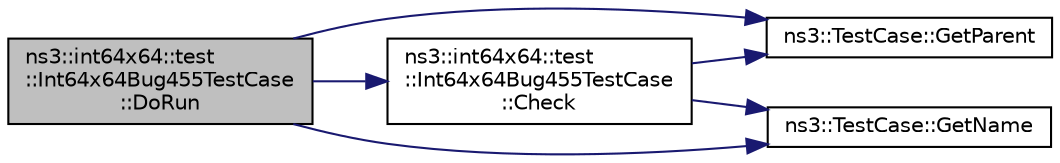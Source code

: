 digraph "ns3::int64x64::test::Int64x64Bug455TestCase::DoRun"
{
  edge [fontname="Helvetica",fontsize="10",labelfontname="Helvetica",labelfontsize="10"];
  node [fontname="Helvetica",fontsize="10",shape=record];
  rankdir="LR";
  Node1 [label="ns3::int64x64::test\l::Int64x64Bug455TestCase\l::DoRun",height=0.2,width=0.4,color="black", fillcolor="grey75", style="filled", fontcolor="black"];
  Node1 -> Node2 [color="midnightblue",fontsize="10",style="solid"];
  Node2 [label="ns3::TestCase::GetParent",height=0.2,width=0.4,color="black", fillcolor="white", style="filled",URL="$dd/d88/classns3_1_1TestCase.html#af41db0462b844c9f81838d0e61ecd563",tooltip="Get the parent of this TestCsse. "];
  Node1 -> Node3 [color="midnightblue",fontsize="10",style="solid"];
  Node3 [label="ns3::TestCase::GetName",height=0.2,width=0.4,color="black", fillcolor="white", style="filled",URL="$dd/d88/classns3_1_1TestCase.html#a28f7bb59669c24dae1c290fc17fc9b62"];
  Node1 -> Node4 [color="midnightblue",fontsize="10",style="solid"];
  Node4 [label="ns3::int64x64::test\l::Int64x64Bug455TestCase\l::Check",height=0.2,width=0.4,color="black", fillcolor="white", style="filled",URL="$de/df3/classns3_1_1int64x64_1_1test_1_1Int64x64Bug455TestCase.html#a2f804771e031d459c8bd61645b347b13"];
  Node4 -> Node2 [color="midnightblue",fontsize="10",style="solid"];
  Node4 -> Node3 [color="midnightblue",fontsize="10",style="solid"];
}
